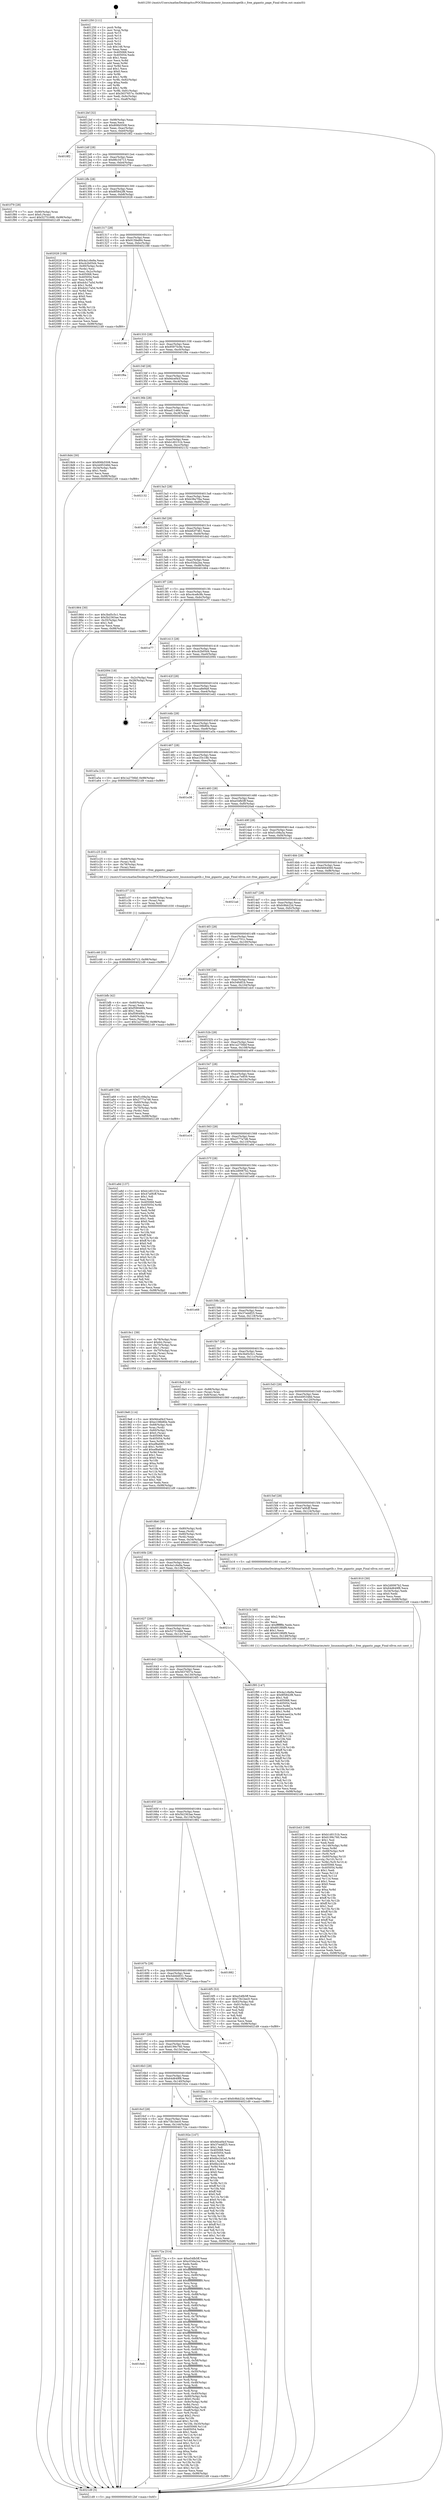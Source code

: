 digraph "0x401250" {
  label = "0x401250 (/mnt/c/Users/mathe/Desktop/tcc/POCII/binaries/extr_linuxmmhugetlb.c_free_gigantic_page_Final-ollvm.out::main(0))"
  labelloc = "t"
  node[shape=record]

  Entry [label="",width=0.3,height=0.3,shape=circle,fillcolor=black,style=filled]
  "0x4012bf" [label="{
     0x4012bf [32]\l
     | [instrs]\l
     &nbsp;&nbsp;0x4012bf \<+6\>: mov -0x98(%rbp),%eax\l
     &nbsp;&nbsp;0x4012c5 \<+2\>: mov %eax,%ecx\l
     &nbsp;&nbsp;0x4012c7 \<+6\>: sub $0x806b5508,%ecx\l
     &nbsp;&nbsp;0x4012cd \<+6\>: mov %eax,-0xac(%rbp)\l
     &nbsp;&nbsp;0x4012d3 \<+6\>: mov %ecx,-0xb0(%rbp)\l
     &nbsp;&nbsp;0x4012d9 \<+6\>: je 00000000004018f2 \<main+0x6a2\>\l
  }"]
  "0x4018f2" [label="{
     0x4018f2\l
  }", style=dashed]
  "0x4012df" [label="{
     0x4012df [28]\l
     | [instrs]\l
     &nbsp;&nbsp;0x4012df \<+5\>: jmp 00000000004012e4 \<main+0x94\>\l
     &nbsp;&nbsp;0x4012e4 \<+6\>: mov -0xac(%rbp),%eax\l
     &nbsp;&nbsp;0x4012ea \<+5\>: sub $0x88c34713,%eax\l
     &nbsp;&nbsp;0x4012ef \<+6\>: mov %eax,-0xb4(%rbp)\l
     &nbsp;&nbsp;0x4012f5 \<+6\>: je 0000000000401f79 \<main+0xd29\>\l
  }"]
  Exit [label="",width=0.3,height=0.3,shape=circle,fillcolor=black,style=filled,peripheries=2]
  "0x401f79" [label="{
     0x401f79 [28]\l
     | [instrs]\l
     &nbsp;&nbsp;0x401f79 \<+7\>: mov -0x90(%rbp),%rax\l
     &nbsp;&nbsp;0x401f80 \<+6\>: movl $0x0,(%rax)\l
     &nbsp;&nbsp;0x401f86 \<+10\>: movl $0x52751688,-0x98(%rbp)\l
     &nbsp;&nbsp;0x401f90 \<+5\>: jmp 00000000004021d9 \<main+0xf89\>\l
  }"]
  "0x4012fb" [label="{
     0x4012fb [28]\l
     | [instrs]\l
     &nbsp;&nbsp;0x4012fb \<+5\>: jmp 0000000000401300 \<main+0xb0\>\l
     &nbsp;&nbsp;0x401300 \<+6\>: mov -0xac(%rbp),%eax\l
     &nbsp;&nbsp;0x401306 \<+5\>: sub $0x8f5842f8,%eax\l
     &nbsp;&nbsp;0x40130b \<+6\>: mov %eax,-0xb8(%rbp)\l
     &nbsp;&nbsp;0x401311 \<+6\>: je 0000000000402028 \<main+0xdd8\>\l
  }"]
  "0x401c46" [label="{
     0x401c46 [15]\l
     | [instrs]\l
     &nbsp;&nbsp;0x401c46 \<+10\>: movl $0x88c34713,-0x98(%rbp)\l
     &nbsp;&nbsp;0x401c50 \<+5\>: jmp 00000000004021d9 \<main+0xf89\>\l
  }"]
  "0x402028" [label="{
     0x402028 [108]\l
     | [instrs]\l
     &nbsp;&nbsp;0x402028 \<+5\>: mov $0x4a1c6e9a,%eax\l
     &nbsp;&nbsp;0x40202d \<+5\>: mov $0xcb2b05d4,%ecx\l
     &nbsp;&nbsp;0x402032 \<+7\>: mov -0x90(%rbp),%rdx\l
     &nbsp;&nbsp;0x402039 \<+2\>: mov (%rdx),%esi\l
     &nbsp;&nbsp;0x40203b \<+3\>: mov %esi,-0x2c(%rbp)\l
     &nbsp;&nbsp;0x40203e \<+7\>: mov 0x405068,%esi\l
     &nbsp;&nbsp;0x402045 \<+7\>: mov 0x405054,%edi\l
     &nbsp;&nbsp;0x40204c \<+3\>: mov %esi,%r8d\l
     &nbsp;&nbsp;0x40204f \<+7\>: add $0xdcb17a5d,%r8d\l
     &nbsp;&nbsp;0x402056 \<+4\>: sub $0x1,%r8d\l
     &nbsp;&nbsp;0x40205a \<+7\>: sub $0xdcb17a5d,%r8d\l
     &nbsp;&nbsp;0x402061 \<+4\>: imul %r8d,%esi\l
     &nbsp;&nbsp;0x402065 \<+3\>: and $0x1,%esi\l
     &nbsp;&nbsp;0x402068 \<+3\>: cmp $0x0,%esi\l
     &nbsp;&nbsp;0x40206b \<+4\>: sete %r9b\l
     &nbsp;&nbsp;0x40206f \<+3\>: cmp $0xa,%edi\l
     &nbsp;&nbsp;0x402072 \<+4\>: setl %r10b\l
     &nbsp;&nbsp;0x402076 \<+3\>: mov %r9b,%r11b\l
     &nbsp;&nbsp;0x402079 \<+3\>: and %r10b,%r11b\l
     &nbsp;&nbsp;0x40207c \<+3\>: xor %r10b,%r9b\l
     &nbsp;&nbsp;0x40207f \<+3\>: or %r9b,%r11b\l
     &nbsp;&nbsp;0x402082 \<+4\>: test $0x1,%r11b\l
     &nbsp;&nbsp;0x402086 \<+3\>: cmovne %ecx,%eax\l
     &nbsp;&nbsp;0x402089 \<+6\>: mov %eax,-0x98(%rbp)\l
     &nbsp;&nbsp;0x40208f \<+5\>: jmp 00000000004021d9 \<main+0xf89\>\l
  }"]
  "0x401317" [label="{
     0x401317 [28]\l
     | [instrs]\l
     &nbsp;&nbsp;0x401317 \<+5\>: jmp 000000000040131c \<main+0xcc\>\l
     &nbsp;&nbsp;0x40131c \<+6\>: mov -0xac(%rbp),%eax\l
     &nbsp;&nbsp;0x401322 \<+5\>: sub $0x915fed84,%eax\l
     &nbsp;&nbsp;0x401327 \<+6\>: mov %eax,-0xbc(%rbp)\l
     &nbsp;&nbsp;0x40132d \<+6\>: je 0000000000402188 \<main+0xf38\>\l
  }"]
  "0x401c37" [label="{
     0x401c37 [15]\l
     | [instrs]\l
     &nbsp;&nbsp;0x401c37 \<+4\>: mov -0x68(%rbp),%rax\l
     &nbsp;&nbsp;0x401c3b \<+3\>: mov (%rax),%rax\l
     &nbsp;&nbsp;0x401c3e \<+3\>: mov %rax,%rdi\l
     &nbsp;&nbsp;0x401c41 \<+5\>: call 0000000000401030 \<free@plt\>\l
     | [calls]\l
     &nbsp;&nbsp;0x401030 \{1\} (unknown)\l
  }"]
  "0x402188" [label="{
     0x402188\l
  }", style=dashed]
  "0x401333" [label="{
     0x401333 [28]\l
     | [instrs]\l
     &nbsp;&nbsp;0x401333 \<+5\>: jmp 0000000000401338 \<main+0xe8\>\l
     &nbsp;&nbsp;0x401338 \<+6\>: mov -0xac(%rbp),%eax\l
     &nbsp;&nbsp;0x40133e \<+5\>: sub $0x95975c9e,%eax\l
     &nbsp;&nbsp;0x401343 \<+6\>: mov %eax,-0xc0(%rbp)\l
     &nbsp;&nbsp;0x401349 \<+6\>: je 0000000000401f6a \<main+0xd1a\>\l
  }"]
  "0x401b43" [label="{
     0x401b43 [169]\l
     | [instrs]\l
     &nbsp;&nbsp;0x401b43 \<+5\>: mov $0xb1d0151b,%ecx\l
     &nbsp;&nbsp;0x401b48 \<+5\>: mov $0x6199c760,%edx\l
     &nbsp;&nbsp;0x401b4d \<+3\>: mov $0x1,%sil\l
     &nbsp;&nbsp;0x401b50 \<+2\>: xor %edi,%edi\l
     &nbsp;&nbsp;0x401b52 \<+7\>: mov -0x148(%rbp),%r8d\l
     &nbsp;&nbsp;0x401b59 \<+4\>: imul %eax,%r8d\l
     &nbsp;&nbsp;0x401b5d \<+4\>: mov -0x68(%rbp),%r9\l
     &nbsp;&nbsp;0x401b61 \<+3\>: mov (%r9),%r9\l
     &nbsp;&nbsp;0x401b64 \<+4\>: mov -0x60(%rbp),%r10\l
     &nbsp;&nbsp;0x401b68 \<+3\>: movslq (%r10),%r10\l
     &nbsp;&nbsp;0x401b6b \<+4\>: mov %r8d,(%r9,%r10,4)\l
     &nbsp;&nbsp;0x401b6f \<+7\>: mov 0x405068,%eax\l
     &nbsp;&nbsp;0x401b76 \<+8\>: mov 0x405054,%r8d\l
     &nbsp;&nbsp;0x401b7e \<+3\>: sub $0x1,%edi\l
     &nbsp;&nbsp;0x401b81 \<+3\>: mov %eax,%r11d\l
     &nbsp;&nbsp;0x401b84 \<+3\>: add %edi,%r11d\l
     &nbsp;&nbsp;0x401b87 \<+4\>: imul %r11d,%eax\l
     &nbsp;&nbsp;0x401b8b \<+3\>: and $0x1,%eax\l
     &nbsp;&nbsp;0x401b8e \<+3\>: cmp $0x0,%eax\l
     &nbsp;&nbsp;0x401b91 \<+3\>: sete %bl\l
     &nbsp;&nbsp;0x401b94 \<+4\>: cmp $0xa,%r8d\l
     &nbsp;&nbsp;0x401b98 \<+4\>: setl %r14b\l
     &nbsp;&nbsp;0x401b9c \<+3\>: mov %bl,%r15b\l
     &nbsp;&nbsp;0x401b9f \<+4\>: xor $0xff,%r15b\l
     &nbsp;&nbsp;0x401ba3 \<+3\>: mov %r14b,%r12b\l
     &nbsp;&nbsp;0x401ba6 \<+4\>: xor $0xff,%r12b\l
     &nbsp;&nbsp;0x401baa \<+4\>: xor $0x1,%sil\l
     &nbsp;&nbsp;0x401bae \<+3\>: mov %r15b,%r13b\l
     &nbsp;&nbsp;0x401bb1 \<+4\>: and $0xff,%r13b\l
     &nbsp;&nbsp;0x401bb5 \<+3\>: and %sil,%bl\l
     &nbsp;&nbsp;0x401bb8 \<+3\>: mov %r12b,%al\l
     &nbsp;&nbsp;0x401bbb \<+2\>: and $0xff,%al\l
     &nbsp;&nbsp;0x401bbd \<+3\>: and %sil,%r14b\l
     &nbsp;&nbsp;0x401bc0 \<+3\>: or %bl,%r13b\l
     &nbsp;&nbsp;0x401bc3 \<+3\>: or %r14b,%al\l
     &nbsp;&nbsp;0x401bc6 \<+3\>: xor %al,%r13b\l
     &nbsp;&nbsp;0x401bc9 \<+3\>: or %r12b,%r15b\l
     &nbsp;&nbsp;0x401bcc \<+4\>: xor $0xff,%r15b\l
     &nbsp;&nbsp;0x401bd0 \<+4\>: or $0x1,%sil\l
     &nbsp;&nbsp;0x401bd4 \<+3\>: and %sil,%r15b\l
     &nbsp;&nbsp;0x401bd7 \<+3\>: or %r15b,%r13b\l
     &nbsp;&nbsp;0x401bda \<+4\>: test $0x1,%r13b\l
     &nbsp;&nbsp;0x401bde \<+3\>: cmovne %edx,%ecx\l
     &nbsp;&nbsp;0x401be1 \<+6\>: mov %ecx,-0x98(%rbp)\l
     &nbsp;&nbsp;0x401be7 \<+5\>: jmp 00000000004021d9 \<main+0xf89\>\l
  }"]
  "0x401f6a" [label="{
     0x401f6a\l
  }", style=dashed]
  "0x40134f" [label="{
     0x40134f [28]\l
     | [instrs]\l
     &nbsp;&nbsp;0x40134f \<+5\>: jmp 0000000000401354 \<main+0x104\>\l
     &nbsp;&nbsp;0x401354 \<+6\>: mov -0xac(%rbp),%eax\l
     &nbsp;&nbsp;0x40135a \<+5\>: sub $0x9dcef4cf,%eax\l
     &nbsp;&nbsp;0x40135f \<+6\>: mov %eax,-0xc4(%rbp)\l
     &nbsp;&nbsp;0x401365 \<+6\>: je 00000000004020eb \<main+0xe9b\>\l
  }"]
  "0x401b1b" [label="{
     0x401b1b [40]\l
     | [instrs]\l
     &nbsp;&nbsp;0x401b1b \<+5\>: mov $0x2,%ecx\l
     &nbsp;&nbsp;0x401b20 \<+1\>: cltd\l
     &nbsp;&nbsp;0x401b21 \<+2\>: idiv %ecx\l
     &nbsp;&nbsp;0x401b23 \<+6\>: imul $0xfffffffe,%edx,%ecx\l
     &nbsp;&nbsp;0x401b29 \<+6\>: sub $0x6018fdf9,%ecx\l
     &nbsp;&nbsp;0x401b2f \<+3\>: add $0x1,%ecx\l
     &nbsp;&nbsp;0x401b32 \<+6\>: add $0x6018fdf9,%ecx\l
     &nbsp;&nbsp;0x401b38 \<+6\>: mov %ecx,-0x148(%rbp)\l
     &nbsp;&nbsp;0x401b3e \<+5\>: call 0000000000401160 \<next_i\>\l
     | [calls]\l
     &nbsp;&nbsp;0x401160 \{1\} (/mnt/c/Users/mathe/Desktop/tcc/POCII/binaries/extr_linuxmmhugetlb.c_free_gigantic_page_Final-ollvm.out::next_i)\l
  }"]
  "0x4020eb" [label="{
     0x4020eb\l
  }", style=dashed]
  "0x40136b" [label="{
     0x40136b [28]\l
     | [instrs]\l
     &nbsp;&nbsp;0x40136b \<+5\>: jmp 0000000000401370 \<main+0x120\>\l
     &nbsp;&nbsp;0x401370 \<+6\>: mov -0xac(%rbp),%eax\l
     &nbsp;&nbsp;0x401376 \<+5\>: sub $0xad114841,%eax\l
     &nbsp;&nbsp;0x40137b \<+6\>: mov %eax,-0xc8(%rbp)\l
     &nbsp;&nbsp;0x401381 \<+6\>: je 00000000004018d4 \<main+0x684\>\l
  }"]
  "0x4019e8" [label="{
     0x4019e8 [114]\l
     | [instrs]\l
     &nbsp;&nbsp;0x4019e8 \<+5\>: mov $0x9dcef4cf,%ecx\l
     &nbsp;&nbsp;0x4019ed \<+5\>: mov $0xe108b80e,%edx\l
     &nbsp;&nbsp;0x4019f2 \<+4\>: mov -0x68(%rbp),%rdi\l
     &nbsp;&nbsp;0x4019f6 \<+3\>: mov %rax,(%rdi)\l
     &nbsp;&nbsp;0x4019f9 \<+4\>: mov -0x60(%rbp),%rax\l
     &nbsp;&nbsp;0x4019fd \<+6\>: movl $0x0,(%rax)\l
     &nbsp;&nbsp;0x401a03 \<+7\>: mov 0x405068,%esi\l
     &nbsp;&nbsp;0x401a0a \<+8\>: mov 0x405054,%r8d\l
     &nbsp;&nbsp;0x401a12 \<+3\>: mov %esi,%r9d\l
     &nbsp;&nbsp;0x401a15 \<+7\>: sub $0xef8a6892,%r9d\l
     &nbsp;&nbsp;0x401a1c \<+4\>: sub $0x1,%r9d\l
     &nbsp;&nbsp;0x401a20 \<+7\>: add $0xef8a6892,%r9d\l
     &nbsp;&nbsp;0x401a27 \<+4\>: imul %r9d,%esi\l
     &nbsp;&nbsp;0x401a2b \<+3\>: and $0x1,%esi\l
     &nbsp;&nbsp;0x401a2e \<+3\>: cmp $0x0,%esi\l
     &nbsp;&nbsp;0x401a31 \<+4\>: sete %r10b\l
     &nbsp;&nbsp;0x401a35 \<+4\>: cmp $0xa,%r8d\l
     &nbsp;&nbsp;0x401a39 \<+4\>: setl %r11b\l
     &nbsp;&nbsp;0x401a3d \<+3\>: mov %r10b,%bl\l
     &nbsp;&nbsp;0x401a40 \<+3\>: and %r11b,%bl\l
     &nbsp;&nbsp;0x401a43 \<+3\>: xor %r11b,%r10b\l
     &nbsp;&nbsp;0x401a46 \<+3\>: or %r10b,%bl\l
     &nbsp;&nbsp;0x401a49 \<+3\>: test $0x1,%bl\l
     &nbsp;&nbsp;0x401a4c \<+3\>: cmovne %edx,%ecx\l
     &nbsp;&nbsp;0x401a4f \<+6\>: mov %ecx,-0x98(%rbp)\l
     &nbsp;&nbsp;0x401a55 \<+5\>: jmp 00000000004021d9 \<main+0xf89\>\l
  }"]
  "0x4018d4" [label="{
     0x4018d4 [30]\l
     | [instrs]\l
     &nbsp;&nbsp;0x4018d4 \<+5\>: mov $0x806b5508,%eax\l
     &nbsp;&nbsp;0x4018d9 \<+5\>: mov $0x4495348d,%ecx\l
     &nbsp;&nbsp;0x4018de \<+3\>: mov -0x34(%rbp),%edx\l
     &nbsp;&nbsp;0x4018e1 \<+3\>: cmp $0x1,%edx\l
     &nbsp;&nbsp;0x4018e4 \<+3\>: cmovl %ecx,%eax\l
     &nbsp;&nbsp;0x4018e7 \<+6\>: mov %eax,-0x98(%rbp)\l
     &nbsp;&nbsp;0x4018ed \<+5\>: jmp 00000000004021d9 \<main+0xf89\>\l
  }"]
  "0x401387" [label="{
     0x401387 [28]\l
     | [instrs]\l
     &nbsp;&nbsp;0x401387 \<+5\>: jmp 000000000040138c \<main+0x13c\>\l
     &nbsp;&nbsp;0x40138c \<+6\>: mov -0xac(%rbp),%eax\l
     &nbsp;&nbsp;0x401392 \<+5\>: sub $0xb1d0151b,%eax\l
     &nbsp;&nbsp;0x401397 \<+6\>: mov %eax,-0xcc(%rbp)\l
     &nbsp;&nbsp;0x40139d \<+6\>: je 0000000000402132 \<main+0xee2\>\l
  }"]
  "0x4018b6" [label="{
     0x4018b6 [30]\l
     | [instrs]\l
     &nbsp;&nbsp;0x4018b6 \<+4\>: mov -0x80(%rbp),%rdi\l
     &nbsp;&nbsp;0x4018ba \<+2\>: mov %eax,(%rdi)\l
     &nbsp;&nbsp;0x4018bc \<+4\>: mov -0x80(%rbp),%rdi\l
     &nbsp;&nbsp;0x4018c0 \<+2\>: mov (%rdi),%eax\l
     &nbsp;&nbsp;0x4018c2 \<+3\>: mov %eax,-0x34(%rbp)\l
     &nbsp;&nbsp;0x4018c5 \<+10\>: movl $0xad114841,-0x98(%rbp)\l
     &nbsp;&nbsp;0x4018cf \<+5\>: jmp 00000000004021d9 \<main+0xf89\>\l
  }"]
  "0x402132" [label="{
     0x402132\l
  }", style=dashed]
  "0x4013a3" [label="{
     0x4013a3 [28]\l
     | [instrs]\l
     &nbsp;&nbsp;0x4013a3 \<+5\>: jmp 00000000004013a8 \<main+0x158\>\l
     &nbsp;&nbsp;0x4013a8 \<+6\>: mov -0xac(%rbp),%eax\l
     &nbsp;&nbsp;0x4013ae \<+5\>: sub $0xb38a7f4a,%eax\l
     &nbsp;&nbsp;0x4013b3 \<+6\>: mov %eax,-0xd0(%rbp)\l
     &nbsp;&nbsp;0x4013b9 \<+6\>: je 0000000000401c55 \<main+0xa05\>\l
  }"]
  "0x4016eb" [label="{
     0x4016eb\l
  }", style=dashed]
  "0x401c55" [label="{
     0x401c55\l
  }", style=dashed]
  "0x4013bf" [label="{
     0x4013bf [28]\l
     | [instrs]\l
     &nbsp;&nbsp;0x4013bf \<+5\>: jmp 00000000004013c4 \<main+0x174\>\l
     &nbsp;&nbsp;0x4013c4 \<+6\>: mov -0xac(%rbp),%eax\l
     &nbsp;&nbsp;0x4013ca \<+5\>: sub $0xb82f7461,%eax\l
     &nbsp;&nbsp;0x4013cf \<+6\>: mov %eax,-0xd4(%rbp)\l
     &nbsp;&nbsp;0x4013d5 \<+6\>: je 0000000000401da2 \<main+0xb52\>\l
  }"]
  "0x40172a" [label="{
     0x40172a [314]\l
     | [instrs]\l
     &nbsp;&nbsp;0x40172a \<+5\>: mov $0xe54fb5ff,%eax\l
     &nbsp;&nbsp;0x40172f \<+5\>: mov $0xc03da2ea,%ecx\l
     &nbsp;&nbsp;0x401734 \<+2\>: xor %edx,%edx\l
     &nbsp;&nbsp;0x401736 \<+3\>: mov %rsp,%rsi\l
     &nbsp;&nbsp;0x401739 \<+4\>: add $0xfffffffffffffff0,%rsi\l
     &nbsp;&nbsp;0x40173d \<+3\>: mov %rsi,%rsp\l
     &nbsp;&nbsp;0x401740 \<+7\>: mov %rsi,-0x90(%rbp)\l
     &nbsp;&nbsp;0x401747 \<+3\>: mov %rsp,%rsi\l
     &nbsp;&nbsp;0x40174a \<+4\>: add $0xfffffffffffffff0,%rsi\l
     &nbsp;&nbsp;0x40174e \<+3\>: mov %rsi,%rsp\l
     &nbsp;&nbsp;0x401751 \<+3\>: mov %rsp,%rdi\l
     &nbsp;&nbsp;0x401754 \<+4\>: add $0xfffffffffffffff0,%rdi\l
     &nbsp;&nbsp;0x401758 \<+3\>: mov %rdi,%rsp\l
     &nbsp;&nbsp;0x40175b \<+7\>: mov %rdi,-0x88(%rbp)\l
     &nbsp;&nbsp;0x401762 \<+3\>: mov %rsp,%rdi\l
     &nbsp;&nbsp;0x401765 \<+4\>: add $0xfffffffffffffff0,%rdi\l
     &nbsp;&nbsp;0x401769 \<+3\>: mov %rdi,%rsp\l
     &nbsp;&nbsp;0x40176c \<+4\>: mov %rdi,-0x80(%rbp)\l
     &nbsp;&nbsp;0x401770 \<+3\>: mov %rsp,%rdi\l
     &nbsp;&nbsp;0x401773 \<+4\>: add $0xfffffffffffffff0,%rdi\l
     &nbsp;&nbsp;0x401777 \<+3\>: mov %rdi,%rsp\l
     &nbsp;&nbsp;0x40177a \<+4\>: mov %rdi,-0x78(%rbp)\l
     &nbsp;&nbsp;0x40177e \<+3\>: mov %rsp,%rdi\l
     &nbsp;&nbsp;0x401781 \<+4\>: add $0xfffffffffffffff0,%rdi\l
     &nbsp;&nbsp;0x401785 \<+3\>: mov %rdi,%rsp\l
     &nbsp;&nbsp;0x401788 \<+4\>: mov %rdi,-0x70(%rbp)\l
     &nbsp;&nbsp;0x40178c \<+3\>: mov %rsp,%rdi\l
     &nbsp;&nbsp;0x40178f \<+4\>: add $0xfffffffffffffff0,%rdi\l
     &nbsp;&nbsp;0x401793 \<+3\>: mov %rdi,%rsp\l
     &nbsp;&nbsp;0x401796 \<+4\>: mov %rdi,-0x68(%rbp)\l
     &nbsp;&nbsp;0x40179a \<+3\>: mov %rsp,%rdi\l
     &nbsp;&nbsp;0x40179d \<+4\>: add $0xfffffffffffffff0,%rdi\l
     &nbsp;&nbsp;0x4017a1 \<+3\>: mov %rdi,%rsp\l
     &nbsp;&nbsp;0x4017a4 \<+4\>: mov %rdi,-0x60(%rbp)\l
     &nbsp;&nbsp;0x4017a8 \<+3\>: mov %rsp,%rdi\l
     &nbsp;&nbsp;0x4017ab \<+4\>: add $0xfffffffffffffff0,%rdi\l
     &nbsp;&nbsp;0x4017af \<+3\>: mov %rdi,%rsp\l
     &nbsp;&nbsp;0x4017b2 \<+4\>: mov %rdi,-0x58(%rbp)\l
     &nbsp;&nbsp;0x4017b6 \<+3\>: mov %rsp,%rdi\l
     &nbsp;&nbsp;0x4017b9 \<+4\>: add $0xfffffffffffffff0,%rdi\l
     &nbsp;&nbsp;0x4017bd \<+3\>: mov %rdi,%rsp\l
     &nbsp;&nbsp;0x4017c0 \<+4\>: mov %rdi,-0x50(%rbp)\l
     &nbsp;&nbsp;0x4017c4 \<+3\>: mov %rsp,%rdi\l
     &nbsp;&nbsp;0x4017c7 \<+4\>: add $0xfffffffffffffff0,%rdi\l
     &nbsp;&nbsp;0x4017cb \<+3\>: mov %rdi,%rsp\l
     &nbsp;&nbsp;0x4017ce \<+4\>: mov %rdi,-0x48(%rbp)\l
     &nbsp;&nbsp;0x4017d2 \<+3\>: mov %rsp,%rdi\l
     &nbsp;&nbsp;0x4017d5 \<+4\>: add $0xfffffffffffffff0,%rdi\l
     &nbsp;&nbsp;0x4017d9 \<+3\>: mov %rdi,%rsp\l
     &nbsp;&nbsp;0x4017dc \<+4\>: mov %rdi,-0x40(%rbp)\l
     &nbsp;&nbsp;0x4017e0 \<+7\>: mov -0x90(%rbp),%rdi\l
     &nbsp;&nbsp;0x4017e7 \<+6\>: movl $0x0,(%rdi)\l
     &nbsp;&nbsp;0x4017ed \<+7\>: mov -0x9c(%rbp),%r8d\l
     &nbsp;&nbsp;0x4017f4 \<+3\>: mov %r8d,(%rsi)\l
     &nbsp;&nbsp;0x4017f7 \<+7\>: mov -0x88(%rbp),%rdi\l
     &nbsp;&nbsp;0x4017fe \<+7\>: mov -0xa8(%rbp),%r9\l
     &nbsp;&nbsp;0x401805 \<+3\>: mov %r9,(%rdi)\l
     &nbsp;&nbsp;0x401808 \<+3\>: cmpl $0x2,(%rsi)\l
     &nbsp;&nbsp;0x40180b \<+4\>: setne %r10b\l
     &nbsp;&nbsp;0x40180f \<+4\>: and $0x1,%r10b\l
     &nbsp;&nbsp;0x401813 \<+4\>: mov %r10b,-0x35(%rbp)\l
     &nbsp;&nbsp;0x401817 \<+8\>: mov 0x405068,%r11d\l
     &nbsp;&nbsp;0x40181f \<+7\>: mov 0x405054,%ebx\l
     &nbsp;&nbsp;0x401826 \<+3\>: sub $0x1,%edx\l
     &nbsp;&nbsp;0x401829 \<+3\>: mov %r11d,%r14d\l
     &nbsp;&nbsp;0x40182c \<+3\>: add %edx,%r14d\l
     &nbsp;&nbsp;0x40182f \<+4\>: imul %r14d,%r11d\l
     &nbsp;&nbsp;0x401833 \<+4\>: and $0x1,%r11d\l
     &nbsp;&nbsp;0x401837 \<+4\>: cmp $0x0,%r11d\l
     &nbsp;&nbsp;0x40183b \<+4\>: sete %r10b\l
     &nbsp;&nbsp;0x40183f \<+3\>: cmp $0xa,%ebx\l
     &nbsp;&nbsp;0x401842 \<+4\>: setl %r15b\l
     &nbsp;&nbsp;0x401846 \<+3\>: mov %r10b,%r12b\l
     &nbsp;&nbsp;0x401849 \<+3\>: and %r15b,%r12b\l
     &nbsp;&nbsp;0x40184c \<+3\>: xor %r15b,%r10b\l
     &nbsp;&nbsp;0x40184f \<+3\>: or %r10b,%r12b\l
     &nbsp;&nbsp;0x401852 \<+4\>: test $0x1,%r12b\l
     &nbsp;&nbsp;0x401856 \<+3\>: cmovne %ecx,%eax\l
     &nbsp;&nbsp;0x401859 \<+6\>: mov %eax,-0x98(%rbp)\l
     &nbsp;&nbsp;0x40185f \<+5\>: jmp 00000000004021d9 \<main+0xf89\>\l
  }"]
  "0x401da2" [label="{
     0x401da2\l
  }", style=dashed]
  "0x4013db" [label="{
     0x4013db [28]\l
     | [instrs]\l
     &nbsp;&nbsp;0x4013db \<+5\>: jmp 00000000004013e0 \<main+0x190\>\l
     &nbsp;&nbsp;0x4013e0 \<+6\>: mov -0xac(%rbp),%eax\l
     &nbsp;&nbsp;0x4013e6 \<+5\>: sub $0xc03da2ea,%eax\l
     &nbsp;&nbsp;0x4013eb \<+6\>: mov %eax,-0xd8(%rbp)\l
     &nbsp;&nbsp;0x4013f1 \<+6\>: je 0000000000401864 \<main+0x614\>\l
  }"]
  "0x4016cf" [label="{
     0x4016cf [28]\l
     | [instrs]\l
     &nbsp;&nbsp;0x4016cf \<+5\>: jmp 00000000004016d4 \<main+0x484\>\l
     &nbsp;&nbsp;0x4016d4 \<+6\>: mov -0xac(%rbp),%eax\l
     &nbsp;&nbsp;0x4016da \<+5\>: sub $0x73b1bec0,%eax\l
     &nbsp;&nbsp;0x4016df \<+6\>: mov %eax,-0x144(%rbp)\l
     &nbsp;&nbsp;0x4016e5 \<+6\>: je 000000000040172a \<main+0x4da\>\l
  }"]
  "0x401864" [label="{
     0x401864 [30]\l
     | [instrs]\l
     &nbsp;&nbsp;0x401864 \<+5\>: mov $0x3bd5c5c1,%eax\l
     &nbsp;&nbsp;0x401869 \<+5\>: mov $0x5b2363ae,%ecx\l
     &nbsp;&nbsp;0x40186e \<+3\>: mov -0x35(%rbp),%dl\l
     &nbsp;&nbsp;0x401871 \<+3\>: test $0x1,%dl\l
     &nbsp;&nbsp;0x401874 \<+3\>: cmovne %ecx,%eax\l
     &nbsp;&nbsp;0x401877 \<+6\>: mov %eax,-0x98(%rbp)\l
     &nbsp;&nbsp;0x40187d \<+5\>: jmp 00000000004021d9 \<main+0xf89\>\l
  }"]
  "0x4013f7" [label="{
     0x4013f7 [28]\l
     | [instrs]\l
     &nbsp;&nbsp;0x4013f7 \<+5\>: jmp 00000000004013fc \<main+0x1ac\>\l
     &nbsp;&nbsp;0x4013fc \<+6\>: mov -0xac(%rbp),%eax\l
     &nbsp;&nbsp;0x401402 \<+5\>: sub $0xc4ce8c9b,%eax\l
     &nbsp;&nbsp;0x401407 \<+6\>: mov %eax,-0xdc(%rbp)\l
     &nbsp;&nbsp;0x40140d \<+6\>: je 0000000000401e77 \<main+0xc27\>\l
  }"]
  "0x40192e" [label="{
     0x40192e [147]\l
     | [instrs]\l
     &nbsp;&nbsp;0x40192e \<+5\>: mov $0x9dcef4cf,%eax\l
     &nbsp;&nbsp;0x401933 \<+5\>: mov $0x37eddf25,%ecx\l
     &nbsp;&nbsp;0x401938 \<+2\>: mov $0x1,%dl\l
     &nbsp;&nbsp;0x40193a \<+7\>: mov 0x405068,%esi\l
     &nbsp;&nbsp;0x401941 \<+7\>: mov 0x405054,%edi\l
     &nbsp;&nbsp;0x401948 \<+3\>: mov %esi,%r8d\l
     &nbsp;&nbsp;0x40194b \<+7\>: add $0x6bc243a5,%r8d\l
     &nbsp;&nbsp;0x401952 \<+4\>: sub $0x1,%r8d\l
     &nbsp;&nbsp;0x401956 \<+7\>: sub $0x6bc243a5,%r8d\l
     &nbsp;&nbsp;0x40195d \<+4\>: imul %r8d,%esi\l
     &nbsp;&nbsp;0x401961 \<+3\>: and $0x1,%esi\l
     &nbsp;&nbsp;0x401964 \<+3\>: cmp $0x0,%esi\l
     &nbsp;&nbsp;0x401967 \<+4\>: sete %r9b\l
     &nbsp;&nbsp;0x40196b \<+3\>: cmp $0xa,%edi\l
     &nbsp;&nbsp;0x40196e \<+4\>: setl %r10b\l
     &nbsp;&nbsp;0x401972 \<+3\>: mov %r9b,%r11b\l
     &nbsp;&nbsp;0x401975 \<+4\>: xor $0xff,%r11b\l
     &nbsp;&nbsp;0x401979 \<+3\>: mov %r10b,%bl\l
     &nbsp;&nbsp;0x40197c \<+3\>: xor $0xff,%bl\l
     &nbsp;&nbsp;0x40197f \<+3\>: xor $0x0,%dl\l
     &nbsp;&nbsp;0x401982 \<+3\>: mov %r11b,%r14b\l
     &nbsp;&nbsp;0x401985 \<+4\>: and $0x0,%r14b\l
     &nbsp;&nbsp;0x401989 \<+3\>: and %dl,%r9b\l
     &nbsp;&nbsp;0x40198c \<+3\>: mov %bl,%r15b\l
     &nbsp;&nbsp;0x40198f \<+4\>: and $0x0,%r15b\l
     &nbsp;&nbsp;0x401993 \<+3\>: and %dl,%r10b\l
     &nbsp;&nbsp;0x401996 \<+3\>: or %r9b,%r14b\l
     &nbsp;&nbsp;0x401999 \<+3\>: or %r10b,%r15b\l
     &nbsp;&nbsp;0x40199c \<+3\>: xor %r15b,%r14b\l
     &nbsp;&nbsp;0x40199f \<+3\>: or %bl,%r11b\l
     &nbsp;&nbsp;0x4019a2 \<+4\>: xor $0xff,%r11b\l
     &nbsp;&nbsp;0x4019a6 \<+3\>: or $0x0,%dl\l
     &nbsp;&nbsp;0x4019a9 \<+3\>: and %dl,%r11b\l
     &nbsp;&nbsp;0x4019ac \<+3\>: or %r11b,%r14b\l
     &nbsp;&nbsp;0x4019af \<+4\>: test $0x1,%r14b\l
     &nbsp;&nbsp;0x4019b3 \<+3\>: cmovne %ecx,%eax\l
     &nbsp;&nbsp;0x4019b6 \<+6\>: mov %eax,-0x98(%rbp)\l
     &nbsp;&nbsp;0x4019bc \<+5\>: jmp 00000000004021d9 \<main+0xf89\>\l
  }"]
  "0x401e77" [label="{
     0x401e77\l
  }", style=dashed]
  "0x401413" [label="{
     0x401413 [28]\l
     | [instrs]\l
     &nbsp;&nbsp;0x401413 \<+5\>: jmp 0000000000401418 \<main+0x1c8\>\l
     &nbsp;&nbsp;0x401418 \<+6\>: mov -0xac(%rbp),%eax\l
     &nbsp;&nbsp;0x40141e \<+5\>: sub $0xcb2b05d4,%eax\l
     &nbsp;&nbsp;0x401423 \<+6\>: mov %eax,-0xe0(%rbp)\l
     &nbsp;&nbsp;0x401429 \<+6\>: je 0000000000402094 \<main+0xe44\>\l
  }"]
  "0x4016b3" [label="{
     0x4016b3 [28]\l
     | [instrs]\l
     &nbsp;&nbsp;0x4016b3 \<+5\>: jmp 00000000004016b8 \<main+0x468\>\l
     &nbsp;&nbsp;0x4016b8 \<+6\>: mov -0xac(%rbp),%eax\l
     &nbsp;&nbsp;0x4016be \<+5\>: sub $0x64d649f8,%eax\l
     &nbsp;&nbsp;0x4016c3 \<+6\>: mov %eax,-0x140(%rbp)\l
     &nbsp;&nbsp;0x4016c9 \<+6\>: je 000000000040192e \<main+0x6de\>\l
  }"]
  "0x402094" [label="{
     0x402094 [18]\l
     | [instrs]\l
     &nbsp;&nbsp;0x402094 \<+3\>: mov -0x2c(%rbp),%eax\l
     &nbsp;&nbsp;0x402097 \<+4\>: lea -0x28(%rbp),%rsp\l
     &nbsp;&nbsp;0x40209b \<+1\>: pop %rbx\l
     &nbsp;&nbsp;0x40209c \<+2\>: pop %r12\l
     &nbsp;&nbsp;0x40209e \<+2\>: pop %r13\l
     &nbsp;&nbsp;0x4020a0 \<+2\>: pop %r14\l
     &nbsp;&nbsp;0x4020a2 \<+2\>: pop %r15\l
     &nbsp;&nbsp;0x4020a4 \<+1\>: pop %rbp\l
     &nbsp;&nbsp;0x4020a5 \<+1\>: ret\l
  }"]
  "0x40142f" [label="{
     0x40142f [28]\l
     | [instrs]\l
     &nbsp;&nbsp;0x40142f \<+5\>: jmp 0000000000401434 \<main+0x1e4\>\l
     &nbsp;&nbsp;0x401434 \<+6\>: mov -0xac(%rbp),%eax\l
     &nbsp;&nbsp;0x40143a \<+5\>: sub $0xcca8e9a8,%eax\l
     &nbsp;&nbsp;0x40143f \<+6\>: mov %eax,-0xe4(%rbp)\l
     &nbsp;&nbsp;0x401445 \<+6\>: je 0000000000401ed2 \<main+0xc82\>\l
  }"]
  "0x401bec" [label="{
     0x401bec [15]\l
     | [instrs]\l
     &nbsp;&nbsp;0x401bec \<+10\>: movl $0xfc9bb22d,-0x98(%rbp)\l
     &nbsp;&nbsp;0x401bf6 \<+5\>: jmp 00000000004021d9 \<main+0xf89\>\l
  }"]
  "0x401ed2" [label="{
     0x401ed2\l
  }", style=dashed]
  "0x40144b" [label="{
     0x40144b [28]\l
     | [instrs]\l
     &nbsp;&nbsp;0x40144b \<+5\>: jmp 0000000000401450 \<main+0x200\>\l
     &nbsp;&nbsp;0x401450 \<+6\>: mov -0xac(%rbp),%eax\l
     &nbsp;&nbsp;0x401456 \<+5\>: sub $0xe108b80e,%eax\l
     &nbsp;&nbsp;0x40145b \<+6\>: mov %eax,-0xe8(%rbp)\l
     &nbsp;&nbsp;0x401461 \<+6\>: je 0000000000401a5a \<main+0x80a\>\l
  }"]
  "0x401697" [label="{
     0x401697 [28]\l
     | [instrs]\l
     &nbsp;&nbsp;0x401697 \<+5\>: jmp 000000000040169c \<main+0x44c\>\l
     &nbsp;&nbsp;0x40169c \<+6\>: mov -0xac(%rbp),%eax\l
     &nbsp;&nbsp;0x4016a2 \<+5\>: sub $0x6199c760,%eax\l
     &nbsp;&nbsp;0x4016a7 \<+6\>: mov %eax,-0x13c(%rbp)\l
     &nbsp;&nbsp;0x4016ad \<+6\>: je 0000000000401bec \<main+0x99c\>\l
  }"]
  "0x401a5a" [label="{
     0x401a5a [15]\l
     | [instrs]\l
     &nbsp;&nbsp;0x401a5a \<+10\>: movl $0x1a2756bf,-0x98(%rbp)\l
     &nbsp;&nbsp;0x401a64 \<+5\>: jmp 00000000004021d9 \<main+0xf89\>\l
  }"]
  "0x401467" [label="{
     0x401467 [28]\l
     | [instrs]\l
     &nbsp;&nbsp;0x401467 \<+5\>: jmp 000000000040146c \<main+0x21c\>\l
     &nbsp;&nbsp;0x40146c \<+6\>: mov -0xac(%rbp),%eax\l
     &nbsp;&nbsp;0x401472 \<+5\>: sub $0xe1f3c18b,%eax\l
     &nbsp;&nbsp;0x401477 \<+6\>: mov %eax,-0xec(%rbp)\l
     &nbsp;&nbsp;0x40147d \<+6\>: je 0000000000401e38 \<main+0xbe8\>\l
  }"]
  "0x401cf7" [label="{
     0x401cf7\l
  }", style=dashed]
  "0x401e38" [label="{
     0x401e38\l
  }", style=dashed]
  "0x401483" [label="{
     0x401483 [28]\l
     | [instrs]\l
     &nbsp;&nbsp;0x401483 \<+5\>: jmp 0000000000401488 \<main+0x238\>\l
     &nbsp;&nbsp;0x401488 \<+6\>: mov -0xac(%rbp),%eax\l
     &nbsp;&nbsp;0x40148e \<+5\>: sub $0xe54fb5ff,%eax\l
     &nbsp;&nbsp;0x401493 \<+6\>: mov %eax,-0xf0(%rbp)\l
     &nbsp;&nbsp;0x401499 \<+6\>: je 00000000004020a6 \<main+0xe56\>\l
  }"]
  "0x40167b" [label="{
     0x40167b [28]\l
     | [instrs]\l
     &nbsp;&nbsp;0x40167b \<+5\>: jmp 0000000000401680 \<main+0x430\>\l
     &nbsp;&nbsp;0x401680 \<+6\>: mov -0xac(%rbp),%eax\l
     &nbsp;&nbsp;0x401686 \<+5\>: sub $0x5ddd4931,%eax\l
     &nbsp;&nbsp;0x40168b \<+6\>: mov %eax,-0x138(%rbp)\l
     &nbsp;&nbsp;0x401691 \<+6\>: je 0000000000401cf7 \<main+0xaa7\>\l
  }"]
  "0x4020a6" [label="{
     0x4020a6\l
  }", style=dashed]
  "0x40149f" [label="{
     0x40149f [28]\l
     | [instrs]\l
     &nbsp;&nbsp;0x40149f \<+5\>: jmp 00000000004014a4 \<main+0x254\>\l
     &nbsp;&nbsp;0x4014a4 \<+6\>: mov -0xac(%rbp),%eax\l
     &nbsp;&nbsp;0x4014aa \<+5\>: sub $0xf1c08a3a,%eax\l
     &nbsp;&nbsp;0x4014af \<+6\>: mov %eax,-0xf4(%rbp)\l
     &nbsp;&nbsp;0x4014b5 \<+6\>: je 0000000000401c25 \<main+0x9d5\>\l
  }"]
  "0x401882" [label="{
     0x401882\l
  }", style=dashed]
  "0x401c25" [label="{
     0x401c25 [18]\l
     | [instrs]\l
     &nbsp;&nbsp;0x401c25 \<+4\>: mov -0x68(%rbp),%rax\l
     &nbsp;&nbsp;0x401c29 \<+3\>: mov (%rax),%rdi\l
     &nbsp;&nbsp;0x401c2c \<+4\>: mov -0x78(%rbp),%rax\l
     &nbsp;&nbsp;0x401c30 \<+2\>: mov (%rax),%esi\l
     &nbsp;&nbsp;0x401c32 \<+5\>: call 0000000000401240 \<free_gigantic_page\>\l
     | [calls]\l
     &nbsp;&nbsp;0x401240 \{1\} (/mnt/c/Users/mathe/Desktop/tcc/POCII/binaries/extr_linuxmmhugetlb.c_free_gigantic_page_Final-ollvm.out::free_gigantic_page)\l
  }"]
  "0x4014bb" [label="{
     0x4014bb [28]\l
     | [instrs]\l
     &nbsp;&nbsp;0x4014bb \<+5\>: jmp 00000000004014c0 \<main+0x270\>\l
     &nbsp;&nbsp;0x4014c0 \<+6\>: mov -0xac(%rbp),%eax\l
     &nbsp;&nbsp;0x4014c6 \<+5\>: sub $0xf4664060,%eax\l
     &nbsp;&nbsp;0x4014cb \<+6\>: mov %eax,-0xf8(%rbp)\l
     &nbsp;&nbsp;0x4014d1 \<+6\>: je 00000000004021ad \<main+0xf5d\>\l
  }"]
  "0x401250" [label="{
     0x401250 [111]\l
     | [instrs]\l
     &nbsp;&nbsp;0x401250 \<+1\>: push %rbp\l
     &nbsp;&nbsp;0x401251 \<+3\>: mov %rsp,%rbp\l
     &nbsp;&nbsp;0x401254 \<+2\>: push %r15\l
     &nbsp;&nbsp;0x401256 \<+2\>: push %r14\l
     &nbsp;&nbsp;0x401258 \<+2\>: push %r13\l
     &nbsp;&nbsp;0x40125a \<+2\>: push %r12\l
     &nbsp;&nbsp;0x40125c \<+1\>: push %rbx\l
     &nbsp;&nbsp;0x40125d \<+7\>: sub $0x148,%rsp\l
     &nbsp;&nbsp;0x401264 \<+2\>: xor %eax,%eax\l
     &nbsp;&nbsp;0x401266 \<+7\>: mov 0x405068,%ecx\l
     &nbsp;&nbsp;0x40126d \<+7\>: mov 0x405054,%edx\l
     &nbsp;&nbsp;0x401274 \<+3\>: sub $0x1,%eax\l
     &nbsp;&nbsp;0x401277 \<+3\>: mov %ecx,%r8d\l
     &nbsp;&nbsp;0x40127a \<+3\>: add %eax,%r8d\l
     &nbsp;&nbsp;0x40127d \<+4\>: imul %r8d,%ecx\l
     &nbsp;&nbsp;0x401281 \<+3\>: and $0x1,%ecx\l
     &nbsp;&nbsp;0x401284 \<+3\>: cmp $0x0,%ecx\l
     &nbsp;&nbsp;0x401287 \<+4\>: sete %r9b\l
     &nbsp;&nbsp;0x40128b \<+4\>: and $0x1,%r9b\l
     &nbsp;&nbsp;0x40128f \<+7\>: mov %r9b,-0x92(%rbp)\l
     &nbsp;&nbsp;0x401296 \<+3\>: cmp $0xa,%edx\l
     &nbsp;&nbsp;0x401299 \<+4\>: setl %r9b\l
     &nbsp;&nbsp;0x40129d \<+4\>: and $0x1,%r9b\l
     &nbsp;&nbsp;0x4012a1 \<+7\>: mov %r9b,-0x91(%rbp)\l
     &nbsp;&nbsp;0x4012a8 \<+10\>: movl $0x5637657e,-0x98(%rbp)\l
     &nbsp;&nbsp;0x4012b2 \<+6\>: mov %edi,-0x9c(%rbp)\l
     &nbsp;&nbsp;0x4012b8 \<+7\>: mov %rsi,-0xa8(%rbp)\l
  }"]
  "0x4021ad" [label="{
     0x4021ad\l
  }", style=dashed]
  "0x4014d7" [label="{
     0x4014d7 [28]\l
     | [instrs]\l
     &nbsp;&nbsp;0x4014d7 \<+5\>: jmp 00000000004014dc \<main+0x28c\>\l
     &nbsp;&nbsp;0x4014dc \<+6\>: mov -0xac(%rbp),%eax\l
     &nbsp;&nbsp;0x4014e2 \<+5\>: sub $0xfc9bb22d,%eax\l
     &nbsp;&nbsp;0x4014e7 \<+6\>: mov %eax,-0xfc(%rbp)\l
     &nbsp;&nbsp;0x4014ed \<+6\>: je 0000000000401bfb \<main+0x9ab\>\l
  }"]
  "0x4021d9" [label="{
     0x4021d9 [5]\l
     | [instrs]\l
     &nbsp;&nbsp;0x4021d9 \<+5\>: jmp 00000000004012bf \<main+0x6f\>\l
  }"]
  "0x401bfb" [label="{
     0x401bfb [42]\l
     | [instrs]\l
     &nbsp;&nbsp;0x401bfb \<+4\>: mov -0x60(%rbp),%rax\l
     &nbsp;&nbsp;0x401bff \<+2\>: mov (%rax),%ecx\l
     &nbsp;&nbsp;0x401c01 \<+6\>: add $0xf59049f4,%ecx\l
     &nbsp;&nbsp;0x401c07 \<+3\>: add $0x1,%ecx\l
     &nbsp;&nbsp;0x401c0a \<+6\>: sub $0xf59049f4,%ecx\l
     &nbsp;&nbsp;0x401c10 \<+4\>: mov -0x60(%rbp),%rax\l
     &nbsp;&nbsp;0x401c14 \<+2\>: mov %ecx,(%rax)\l
     &nbsp;&nbsp;0x401c16 \<+10\>: movl $0x1a2756bf,-0x98(%rbp)\l
     &nbsp;&nbsp;0x401c20 \<+5\>: jmp 00000000004021d9 \<main+0xf89\>\l
  }"]
  "0x4014f3" [label="{
     0x4014f3 [28]\l
     | [instrs]\l
     &nbsp;&nbsp;0x4014f3 \<+5\>: jmp 00000000004014f8 \<main+0x2a8\>\l
     &nbsp;&nbsp;0x4014f8 \<+6\>: mov -0xac(%rbp),%eax\l
     &nbsp;&nbsp;0x4014fe \<+5\>: sub $0x1c3701c,%eax\l
     &nbsp;&nbsp;0x401503 \<+6\>: mov %eax,-0x100(%rbp)\l
     &nbsp;&nbsp;0x401509 \<+6\>: je 0000000000401c9c \<main+0xa4c\>\l
  }"]
  "0x40165f" [label="{
     0x40165f [28]\l
     | [instrs]\l
     &nbsp;&nbsp;0x40165f \<+5\>: jmp 0000000000401664 \<main+0x414\>\l
     &nbsp;&nbsp;0x401664 \<+6\>: mov -0xac(%rbp),%eax\l
     &nbsp;&nbsp;0x40166a \<+5\>: sub $0x5b2363ae,%eax\l
     &nbsp;&nbsp;0x40166f \<+6\>: mov %eax,-0x134(%rbp)\l
     &nbsp;&nbsp;0x401675 \<+6\>: je 0000000000401882 \<main+0x632\>\l
  }"]
  "0x401c9c" [label="{
     0x401c9c\l
  }", style=dashed]
  "0x40150f" [label="{
     0x40150f [28]\l
     | [instrs]\l
     &nbsp;&nbsp;0x40150f \<+5\>: jmp 0000000000401514 \<main+0x2c4\>\l
     &nbsp;&nbsp;0x401514 \<+6\>: mov -0xac(%rbp),%eax\l
     &nbsp;&nbsp;0x40151a \<+5\>: sub $0x546df1b,%eax\l
     &nbsp;&nbsp;0x40151f \<+6\>: mov %eax,-0x104(%rbp)\l
     &nbsp;&nbsp;0x401525 \<+6\>: je 0000000000401dc0 \<main+0xb70\>\l
  }"]
  "0x4016f5" [label="{
     0x4016f5 [53]\l
     | [instrs]\l
     &nbsp;&nbsp;0x4016f5 \<+5\>: mov $0xe54fb5ff,%eax\l
     &nbsp;&nbsp;0x4016fa \<+5\>: mov $0x73b1bec0,%ecx\l
     &nbsp;&nbsp;0x4016ff \<+6\>: mov -0x92(%rbp),%dl\l
     &nbsp;&nbsp;0x401705 \<+7\>: mov -0x91(%rbp),%sil\l
     &nbsp;&nbsp;0x40170c \<+3\>: mov %dl,%dil\l
     &nbsp;&nbsp;0x40170f \<+3\>: and %sil,%dil\l
     &nbsp;&nbsp;0x401712 \<+3\>: xor %sil,%dl\l
     &nbsp;&nbsp;0x401715 \<+3\>: or %dl,%dil\l
     &nbsp;&nbsp;0x401718 \<+4\>: test $0x1,%dil\l
     &nbsp;&nbsp;0x40171c \<+3\>: cmovne %ecx,%eax\l
     &nbsp;&nbsp;0x40171f \<+6\>: mov %eax,-0x98(%rbp)\l
     &nbsp;&nbsp;0x401725 \<+5\>: jmp 00000000004021d9 \<main+0xf89\>\l
  }"]
  "0x401dc0" [label="{
     0x401dc0\l
  }", style=dashed]
  "0x40152b" [label="{
     0x40152b [28]\l
     | [instrs]\l
     &nbsp;&nbsp;0x40152b \<+5\>: jmp 0000000000401530 \<main+0x2e0\>\l
     &nbsp;&nbsp;0x401530 \<+6\>: mov -0xac(%rbp),%eax\l
     &nbsp;&nbsp;0x401536 \<+5\>: sub $0x1a2756bf,%eax\l
     &nbsp;&nbsp;0x40153b \<+6\>: mov %eax,-0x108(%rbp)\l
     &nbsp;&nbsp;0x401541 \<+6\>: je 0000000000401a69 \<main+0x819\>\l
  }"]
  "0x401643" [label="{
     0x401643 [28]\l
     | [instrs]\l
     &nbsp;&nbsp;0x401643 \<+5\>: jmp 0000000000401648 \<main+0x3f8\>\l
     &nbsp;&nbsp;0x401648 \<+6\>: mov -0xac(%rbp),%eax\l
     &nbsp;&nbsp;0x40164e \<+5\>: sub $0x5637657e,%eax\l
     &nbsp;&nbsp;0x401653 \<+6\>: mov %eax,-0x130(%rbp)\l
     &nbsp;&nbsp;0x401659 \<+6\>: je 00000000004016f5 \<main+0x4a5\>\l
  }"]
  "0x401a69" [label="{
     0x401a69 [36]\l
     | [instrs]\l
     &nbsp;&nbsp;0x401a69 \<+5\>: mov $0xf1c08a3a,%eax\l
     &nbsp;&nbsp;0x401a6e \<+5\>: mov $0x2777a7d6,%ecx\l
     &nbsp;&nbsp;0x401a73 \<+4\>: mov -0x60(%rbp),%rdx\l
     &nbsp;&nbsp;0x401a77 \<+2\>: mov (%rdx),%esi\l
     &nbsp;&nbsp;0x401a79 \<+4\>: mov -0x70(%rbp),%rdx\l
     &nbsp;&nbsp;0x401a7d \<+2\>: cmp (%rdx),%esi\l
     &nbsp;&nbsp;0x401a7f \<+3\>: cmovl %ecx,%eax\l
     &nbsp;&nbsp;0x401a82 \<+6\>: mov %eax,-0x98(%rbp)\l
     &nbsp;&nbsp;0x401a88 \<+5\>: jmp 00000000004021d9 \<main+0xf89\>\l
  }"]
  "0x401547" [label="{
     0x401547 [28]\l
     | [instrs]\l
     &nbsp;&nbsp;0x401547 \<+5\>: jmp 000000000040154c \<main+0x2fc\>\l
     &nbsp;&nbsp;0x40154c \<+6\>: mov -0xac(%rbp),%eax\l
     &nbsp;&nbsp;0x401552 \<+5\>: sub $0x1ac7e859,%eax\l
     &nbsp;&nbsp;0x401557 \<+6\>: mov %eax,-0x10c(%rbp)\l
     &nbsp;&nbsp;0x40155d \<+6\>: je 0000000000401e16 \<main+0xbc6\>\l
  }"]
  "0x401f95" [label="{
     0x401f95 [147]\l
     | [instrs]\l
     &nbsp;&nbsp;0x401f95 \<+5\>: mov $0x4a1c6e9a,%eax\l
     &nbsp;&nbsp;0x401f9a \<+5\>: mov $0x8f5842f8,%ecx\l
     &nbsp;&nbsp;0x401f9f \<+2\>: mov $0x1,%dl\l
     &nbsp;&nbsp;0x401fa1 \<+7\>: mov 0x405068,%esi\l
     &nbsp;&nbsp;0x401fa8 \<+7\>: mov 0x405054,%edi\l
     &nbsp;&nbsp;0x401faf \<+3\>: mov %esi,%r8d\l
     &nbsp;&nbsp;0x401fb2 \<+7\>: sub $0xe4cae42a,%r8d\l
     &nbsp;&nbsp;0x401fb9 \<+4\>: sub $0x1,%r8d\l
     &nbsp;&nbsp;0x401fbd \<+7\>: add $0xe4cae42a,%r8d\l
     &nbsp;&nbsp;0x401fc4 \<+4\>: imul %r8d,%esi\l
     &nbsp;&nbsp;0x401fc8 \<+3\>: and $0x1,%esi\l
     &nbsp;&nbsp;0x401fcb \<+3\>: cmp $0x0,%esi\l
     &nbsp;&nbsp;0x401fce \<+4\>: sete %r9b\l
     &nbsp;&nbsp;0x401fd2 \<+3\>: cmp $0xa,%edi\l
     &nbsp;&nbsp;0x401fd5 \<+4\>: setl %r10b\l
     &nbsp;&nbsp;0x401fd9 \<+3\>: mov %r9b,%r11b\l
     &nbsp;&nbsp;0x401fdc \<+4\>: xor $0xff,%r11b\l
     &nbsp;&nbsp;0x401fe0 \<+3\>: mov %r10b,%bl\l
     &nbsp;&nbsp;0x401fe3 \<+3\>: xor $0xff,%bl\l
     &nbsp;&nbsp;0x401fe6 \<+3\>: xor $0x1,%dl\l
     &nbsp;&nbsp;0x401fe9 \<+3\>: mov %r11b,%r14b\l
     &nbsp;&nbsp;0x401fec \<+4\>: and $0xff,%r14b\l
     &nbsp;&nbsp;0x401ff0 \<+3\>: and %dl,%r9b\l
     &nbsp;&nbsp;0x401ff3 \<+3\>: mov %bl,%r15b\l
     &nbsp;&nbsp;0x401ff6 \<+4\>: and $0xff,%r15b\l
     &nbsp;&nbsp;0x401ffa \<+3\>: and %dl,%r10b\l
     &nbsp;&nbsp;0x401ffd \<+3\>: or %r9b,%r14b\l
     &nbsp;&nbsp;0x402000 \<+3\>: or %r10b,%r15b\l
     &nbsp;&nbsp;0x402003 \<+3\>: xor %r15b,%r14b\l
     &nbsp;&nbsp;0x402006 \<+3\>: or %bl,%r11b\l
     &nbsp;&nbsp;0x402009 \<+4\>: xor $0xff,%r11b\l
     &nbsp;&nbsp;0x40200d \<+3\>: or $0x1,%dl\l
     &nbsp;&nbsp;0x402010 \<+3\>: and %dl,%r11b\l
     &nbsp;&nbsp;0x402013 \<+3\>: or %r11b,%r14b\l
     &nbsp;&nbsp;0x402016 \<+4\>: test $0x1,%r14b\l
     &nbsp;&nbsp;0x40201a \<+3\>: cmovne %ecx,%eax\l
     &nbsp;&nbsp;0x40201d \<+6\>: mov %eax,-0x98(%rbp)\l
     &nbsp;&nbsp;0x402023 \<+5\>: jmp 00000000004021d9 \<main+0xf89\>\l
  }"]
  "0x401e16" [label="{
     0x401e16\l
  }", style=dashed]
  "0x401563" [label="{
     0x401563 [28]\l
     | [instrs]\l
     &nbsp;&nbsp;0x401563 \<+5\>: jmp 0000000000401568 \<main+0x318\>\l
     &nbsp;&nbsp;0x401568 \<+6\>: mov -0xac(%rbp),%eax\l
     &nbsp;&nbsp;0x40156e \<+5\>: sub $0x2777a7d6,%eax\l
     &nbsp;&nbsp;0x401573 \<+6\>: mov %eax,-0x110(%rbp)\l
     &nbsp;&nbsp;0x401579 \<+6\>: je 0000000000401a8d \<main+0x83d\>\l
  }"]
  "0x401627" [label="{
     0x401627 [28]\l
     | [instrs]\l
     &nbsp;&nbsp;0x401627 \<+5\>: jmp 000000000040162c \<main+0x3dc\>\l
     &nbsp;&nbsp;0x40162c \<+6\>: mov -0xac(%rbp),%eax\l
     &nbsp;&nbsp;0x401632 \<+5\>: sub $0x52751688,%eax\l
     &nbsp;&nbsp;0x401637 \<+6\>: mov %eax,-0x12c(%rbp)\l
     &nbsp;&nbsp;0x40163d \<+6\>: je 0000000000401f95 \<main+0xd45\>\l
  }"]
  "0x401a8d" [label="{
     0x401a8d [137]\l
     | [instrs]\l
     &nbsp;&nbsp;0x401a8d \<+5\>: mov $0xb1d0151b,%eax\l
     &nbsp;&nbsp;0x401a92 \<+5\>: mov $0x47a0fcff,%ecx\l
     &nbsp;&nbsp;0x401a97 \<+2\>: mov $0x1,%dl\l
     &nbsp;&nbsp;0x401a99 \<+2\>: xor %esi,%esi\l
     &nbsp;&nbsp;0x401a9b \<+7\>: mov 0x405068,%edi\l
     &nbsp;&nbsp;0x401aa2 \<+8\>: mov 0x405054,%r8d\l
     &nbsp;&nbsp;0x401aaa \<+3\>: sub $0x1,%esi\l
     &nbsp;&nbsp;0x401aad \<+3\>: mov %edi,%r9d\l
     &nbsp;&nbsp;0x401ab0 \<+3\>: add %esi,%r9d\l
     &nbsp;&nbsp;0x401ab3 \<+4\>: imul %r9d,%edi\l
     &nbsp;&nbsp;0x401ab7 \<+3\>: and $0x1,%edi\l
     &nbsp;&nbsp;0x401aba \<+3\>: cmp $0x0,%edi\l
     &nbsp;&nbsp;0x401abd \<+4\>: sete %r10b\l
     &nbsp;&nbsp;0x401ac1 \<+4\>: cmp $0xa,%r8d\l
     &nbsp;&nbsp;0x401ac5 \<+4\>: setl %r11b\l
     &nbsp;&nbsp;0x401ac9 \<+3\>: mov %r10b,%bl\l
     &nbsp;&nbsp;0x401acc \<+3\>: xor $0xff,%bl\l
     &nbsp;&nbsp;0x401acf \<+3\>: mov %r11b,%r14b\l
     &nbsp;&nbsp;0x401ad2 \<+4\>: xor $0xff,%r14b\l
     &nbsp;&nbsp;0x401ad6 \<+3\>: xor $0x0,%dl\l
     &nbsp;&nbsp;0x401ad9 \<+3\>: mov %bl,%r15b\l
     &nbsp;&nbsp;0x401adc \<+4\>: and $0x0,%r15b\l
     &nbsp;&nbsp;0x401ae0 \<+3\>: and %dl,%r10b\l
     &nbsp;&nbsp;0x401ae3 \<+3\>: mov %r14b,%r12b\l
     &nbsp;&nbsp;0x401ae6 \<+4\>: and $0x0,%r12b\l
     &nbsp;&nbsp;0x401aea \<+3\>: and %dl,%r11b\l
     &nbsp;&nbsp;0x401aed \<+3\>: or %r10b,%r15b\l
     &nbsp;&nbsp;0x401af0 \<+3\>: or %r11b,%r12b\l
     &nbsp;&nbsp;0x401af3 \<+3\>: xor %r12b,%r15b\l
     &nbsp;&nbsp;0x401af6 \<+3\>: or %r14b,%bl\l
     &nbsp;&nbsp;0x401af9 \<+3\>: xor $0xff,%bl\l
     &nbsp;&nbsp;0x401afc \<+3\>: or $0x0,%dl\l
     &nbsp;&nbsp;0x401aff \<+2\>: and %dl,%bl\l
     &nbsp;&nbsp;0x401b01 \<+3\>: or %bl,%r15b\l
     &nbsp;&nbsp;0x401b04 \<+4\>: test $0x1,%r15b\l
     &nbsp;&nbsp;0x401b08 \<+3\>: cmovne %ecx,%eax\l
     &nbsp;&nbsp;0x401b0b \<+6\>: mov %eax,-0x98(%rbp)\l
     &nbsp;&nbsp;0x401b11 \<+5\>: jmp 00000000004021d9 \<main+0xf89\>\l
  }"]
  "0x40157f" [label="{
     0x40157f [28]\l
     | [instrs]\l
     &nbsp;&nbsp;0x40157f \<+5\>: jmp 0000000000401584 \<main+0x334\>\l
     &nbsp;&nbsp;0x401584 \<+6\>: mov -0xac(%rbp),%eax\l
     &nbsp;&nbsp;0x40158a \<+5\>: sub $0x2d0067b2,%eax\l
     &nbsp;&nbsp;0x40158f \<+6\>: mov %eax,-0x114(%rbp)\l
     &nbsp;&nbsp;0x401595 \<+6\>: je 0000000000401e68 \<main+0xc18\>\l
  }"]
  "0x4021c1" [label="{
     0x4021c1\l
  }", style=dashed]
  "0x401e68" [label="{
     0x401e68\l
  }", style=dashed]
  "0x40159b" [label="{
     0x40159b [28]\l
     | [instrs]\l
     &nbsp;&nbsp;0x40159b \<+5\>: jmp 00000000004015a0 \<main+0x350\>\l
     &nbsp;&nbsp;0x4015a0 \<+6\>: mov -0xac(%rbp),%eax\l
     &nbsp;&nbsp;0x4015a6 \<+5\>: sub $0x37eddf25,%eax\l
     &nbsp;&nbsp;0x4015ab \<+6\>: mov %eax,-0x118(%rbp)\l
     &nbsp;&nbsp;0x4015b1 \<+6\>: je 00000000004019c1 \<main+0x771\>\l
  }"]
  "0x40160b" [label="{
     0x40160b [28]\l
     | [instrs]\l
     &nbsp;&nbsp;0x40160b \<+5\>: jmp 0000000000401610 \<main+0x3c0\>\l
     &nbsp;&nbsp;0x401610 \<+6\>: mov -0xac(%rbp),%eax\l
     &nbsp;&nbsp;0x401616 \<+5\>: sub $0x4a1c6e9a,%eax\l
     &nbsp;&nbsp;0x40161b \<+6\>: mov %eax,-0x128(%rbp)\l
     &nbsp;&nbsp;0x401621 \<+6\>: je 00000000004021c1 \<main+0xf71\>\l
  }"]
  "0x4019c1" [label="{
     0x4019c1 [39]\l
     | [instrs]\l
     &nbsp;&nbsp;0x4019c1 \<+4\>: mov -0x78(%rbp),%rax\l
     &nbsp;&nbsp;0x4019c5 \<+6\>: movl $0x64,(%rax)\l
     &nbsp;&nbsp;0x4019cb \<+4\>: mov -0x70(%rbp),%rax\l
     &nbsp;&nbsp;0x4019cf \<+6\>: movl $0x1,(%rax)\l
     &nbsp;&nbsp;0x4019d5 \<+4\>: mov -0x70(%rbp),%rax\l
     &nbsp;&nbsp;0x4019d9 \<+3\>: movslq (%rax),%rax\l
     &nbsp;&nbsp;0x4019dc \<+4\>: shl $0x2,%rax\l
     &nbsp;&nbsp;0x4019e0 \<+3\>: mov %rax,%rdi\l
     &nbsp;&nbsp;0x4019e3 \<+5\>: call 0000000000401050 \<malloc@plt\>\l
     | [calls]\l
     &nbsp;&nbsp;0x401050 \{1\} (unknown)\l
  }"]
  "0x4015b7" [label="{
     0x4015b7 [28]\l
     | [instrs]\l
     &nbsp;&nbsp;0x4015b7 \<+5\>: jmp 00000000004015bc \<main+0x36c\>\l
     &nbsp;&nbsp;0x4015bc \<+6\>: mov -0xac(%rbp),%eax\l
     &nbsp;&nbsp;0x4015c2 \<+5\>: sub $0x3bd5c5c1,%eax\l
     &nbsp;&nbsp;0x4015c7 \<+6\>: mov %eax,-0x11c(%rbp)\l
     &nbsp;&nbsp;0x4015cd \<+6\>: je 00000000004018a3 \<main+0x653\>\l
  }"]
  "0x401b16" [label="{
     0x401b16 [5]\l
     | [instrs]\l
     &nbsp;&nbsp;0x401b16 \<+5\>: call 0000000000401160 \<next_i\>\l
     | [calls]\l
     &nbsp;&nbsp;0x401160 \{1\} (/mnt/c/Users/mathe/Desktop/tcc/POCII/binaries/extr_linuxmmhugetlb.c_free_gigantic_page_Final-ollvm.out::next_i)\l
  }"]
  "0x4018a3" [label="{
     0x4018a3 [19]\l
     | [instrs]\l
     &nbsp;&nbsp;0x4018a3 \<+7\>: mov -0x88(%rbp),%rax\l
     &nbsp;&nbsp;0x4018aa \<+3\>: mov (%rax),%rax\l
     &nbsp;&nbsp;0x4018ad \<+4\>: mov 0x8(%rax),%rdi\l
     &nbsp;&nbsp;0x4018b1 \<+5\>: call 0000000000401060 \<atoi@plt\>\l
     | [calls]\l
     &nbsp;&nbsp;0x401060 \{1\} (unknown)\l
  }"]
  "0x4015d3" [label="{
     0x4015d3 [28]\l
     | [instrs]\l
     &nbsp;&nbsp;0x4015d3 \<+5\>: jmp 00000000004015d8 \<main+0x388\>\l
     &nbsp;&nbsp;0x4015d8 \<+6\>: mov -0xac(%rbp),%eax\l
     &nbsp;&nbsp;0x4015de \<+5\>: sub $0x4495348d,%eax\l
     &nbsp;&nbsp;0x4015e3 \<+6\>: mov %eax,-0x120(%rbp)\l
     &nbsp;&nbsp;0x4015e9 \<+6\>: je 0000000000401910 \<main+0x6c0\>\l
  }"]
  "0x4015ef" [label="{
     0x4015ef [28]\l
     | [instrs]\l
     &nbsp;&nbsp;0x4015ef \<+5\>: jmp 00000000004015f4 \<main+0x3a4\>\l
     &nbsp;&nbsp;0x4015f4 \<+6\>: mov -0xac(%rbp),%eax\l
     &nbsp;&nbsp;0x4015fa \<+5\>: sub $0x47a0fcff,%eax\l
     &nbsp;&nbsp;0x4015ff \<+6\>: mov %eax,-0x124(%rbp)\l
     &nbsp;&nbsp;0x401605 \<+6\>: je 0000000000401b16 \<main+0x8c6\>\l
  }"]
  "0x401910" [label="{
     0x401910 [30]\l
     | [instrs]\l
     &nbsp;&nbsp;0x401910 \<+5\>: mov $0x2d0067b2,%eax\l
     &nbsp;&nbsp;0x401915 \<+5\>: mov $0x64d649f8,%ecx\l
     &nbsp;&nbsp;0x40191a \<+3\>: mov -0x34(%rbp),%edx\l
     &nbsp;&nbsp;0x40191d \<+3\>: cmp $0x0,%edx\l
     &nbsp;&nbsp;0x401920 \<+3\>: cmove %ecx,%eax\l
     &nbsp;&nbsp;0x401923 \<+6\>: mov %eax,-0x98(%rbp)\l
     &nbsp;&nbsp;0x401929 \<+5\>: jmp 00000000004021d9 \<main+0xf89\>\l
  }"]
  Entry -> "0x401250" [label=" 1"]
  "0x4012bf" -> "0x4018f2" [label=" 0"]
  "0x4012bf" -> "0x4012df" [label=" 20"]
  "0x402094" -> Exit [label=" 1"]
  "0x4012df" -> "0x401f79" [label=" 1"]
  "0x4012df" -> "0x4012fb" [label=" 19"]
  "0x402028" -> "0x4021d9" [label=" 1"]
  "0x4012fb" -> "0x402028" [label=" 1"]
  "0x4012fb" -> "0x401317" [label=" 18"]
  "0x401f95" -> "0x4021d9" [label=" 1"]
  "0x401317" -> "0x402188" [label=" 0"]
  "0x401317" -> "0x401333" [label=" 18"]
  "0x401f79" -> "0x4021d9" [label=" 1"]
  "0x401333" -> "0x401f6a" [label=" 0"]
  "0x401333" -> "0x40134f" [label=" 18"]
  "0x401c46" -> "0x4021d9" [label=" 1"]
  "0x40134f" -> "0x4020eb" [label=" 0"]
  "0x40134f" -> "0x40136b" [label=" 18"]
  "0x401c37" -> "0x401c46" [label=" 1"]
  "0x40136b" -> "0x4018d4" [label=" 1"]
  "0x40136b" -> "0x401387" [label=" 17"]
  "0x401c25" -> "0x401c37" [label=" 1"]
  "0x401387" -> "0x402132" [label=" 0"]
  "0x401387" -> "0x4013a3" [label=" 17"]
  "0x401bfb" -> "0x4021d9" [label=" 1"]
  "0x4013a3" -> "0x401c55" [label=" 0"]
  "0x4013a3" -> "0x4013bf" [label=" 17"]
  "0x401b43" -> "0x4021d9" [label=" 1"]
  "0x4013bf" -> "0x401da2" [label=" 0"]
  "0x4013bf" -> "0x4013db" [label=" 17"]
  "0x401b1b" -> "0x401b43" [label=" 1"]
  "0x4013db" -> "0x401864" [label=" 1"]
  "0x4013db" -> "0x4013f7" [label=" 16"]
  "0x401a8d" -> "0x4021d9" [label=" 1"]
  "0x4013f7" -> "0x401e77" [label=" 0"]
  "0x4013f7" -> "0x401413" [label=" 16"]
  "0x401a69" -> "0x4021d9" [label=" 2"]
  "0x401413" -> "0x402094" [label=" 1"]
  "0x401413" -> "0x40142f" [label=" 15"]
  "0x4019e8" -> "0x4021d9" [label=" 1"]
  "0x40142f" -> "0x401ed2" [label=" 0"]
  "0x40142f" -> "0x40144b" [label=" 15"]
  "0x4019c1" -> "0x4019e8" [label=" 1"]
  "0x40144b" -> "0x401a5a" [label=" 1"]
  "0x40144b" -> "0x401467" [label=" 14"]
  "0x401910" -> "0x4021d9" [label=" 1"]
  "0x401467" -> "0x401e38" [label=" 0"]
  "0x401467" -> "0x401483" [label=" 14"]
  "0x4018d4" -> "0x4021d9" [label=" 1"]
  "0x401483" -> "0x4020a6" [label=" 0"]
  "0x401483" -> "0x40149f" [label=" 14"]
  "0x4018a3" -> "0x4018b6" [label=" 1"]
  "0x40149f" -> "0x401c25" [label=" 1"]
  "0x40149f" -> "0x4014bb" [label=" 13"]
  "0x401864" -> "0x4021d9" [label=" 1"]
  "0x4014bb" -> "0x4021ad" [label=" 0"]
  "0x4014bb" -> "0x4014d7" [label=" 13"]
  "0x401bec" -> "0x4021d9" [label=" 1"]
  "0x4014d7" -> "0x401bfb" [label=" 1"]
  "0x4014d7" -> "0x4014f3" [label=" 12"]
  "0x4016cf" -> "0x4016eb" [label=" 0"]
  "0x4014f3" -> "0x401c9c" [label=" 0"]
  "0x4014f3" -> "0x40150f" [label=" 12"]
  "0x4016cf" -> "0x40172a" [label=" 1"]
  "0x40150f" -> "0x401dc0" [label=" 0"]
  "0x40150f" -> "0x40152b" [label=" 12"]
  "0x401b16" -> "0x401b1b" [label=" 1"]
  "0x40152b" -> "0x401a69" [label=" 2"]
  "0x40152b" -> "0x401547" [label=" 10"]
  "0x4016b3" -> "0x40192e" [label=" 1"]
  "0x401547" -> "0x401e16" [label=" 0"]
  "0x401547" -> "0x401563" [label=" 10"]
  "0x401a5a" -> "0x4021d9" [label=" 1"]
  "0x401563" -> "0x401a8d" [label=" 1"]
  "0x401563" -> "0x40157f" [label=" 9"]
  "0x401697" -> "0x401bec" [label=" 1"]
  "0x40157f" -> "0x401e68" [label=" 0"]
  "0x40157f" -> "0x40159b" [label=" 9"]
  "0x40192e" -> "0x4021d9" [label=" 1"]
  "0x40159b" -> "0x4019c1" [label=" 1"]
  "0x40159b" -> "0x4015b7" [label=" 8"]
  "0x40167b" -> "0x401cf7" [label=" 0"]
  "0x4015b7" -> "0x4018a3" [label=" 1"]
  "0x4015b7" -> "0x4015d3" [label=" 7"]
  "0x4018b6" -> "0x4021d9" [label=" 1"]
  "0x4015d3" -> "0x401910" [label=" 1"]
  "0x4015d3" -> "0x4015ef" [label=" 6"]
  "0x40165f" -> "0x40167b" [label=" 3"]
  "0x4015ef" -> "0x401b16" [label=" 1"]
  "0x4015ef" -> "0x40160b" [label=" 5"]
  "0x40167b" -> "0x401697" [label=" 3"]
  "0x40160b" -> "0x4021c1" [label=" 0"]
  "0x40160b" -> "0x401627" [label=" 5"]
  "0x401697" -> "0x4016b3" [label=" 2"]
  "0x401627" -> "0x401f95" [label=" 1"]
  "0x401627" -> "0x401643" [label=" 4"]
  "0x4016b3" -> "0x4016cf" [label=" 1"]
  "0x401643" -> "0x4016f5" [label=" 1"]
  "0x401643" -> "0x40165f" [label=" 3"]
  "0x4016f5" -> "0x4021d9" [label=" 1"]
  "0x401250" -> "0x4012bf" [label=" 1"]
  "0x4021d9" -> "0x4012bf" [label=" 19"]
  "0x40172a" -> "0x4021d9" [label=" 1"]
  "0x40165f" -> "0x401882" [label=" 0"]
}
